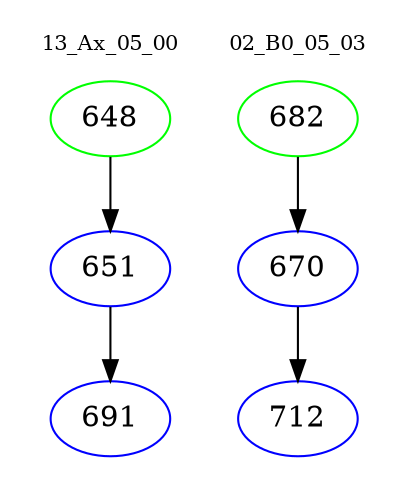 digraph{
subgraph cluster_0 {
color = white
label = "13_Ax_05_00";
fontsize=10;
T0_648 [label="648", color="green"]
T0_648 -> T0_651 [color="black"]
T0_651 [label="651", color="blue"]
T0_651 -> T0_691 [color="black"]
T0_691 [label="691", color="blue"]
}
subgraph cluster_1 {
color = white
label = "02_B0_05_03";
fontsize=10;
T1_682 [label="682", color="green"]
T1_682 -> T1_670 [color="black"]
T1_670 [label="670", color="blue"]
T1_670 -> T1_712 [color="black"]
T1_712 [label="712", color="blue"]
}
}
